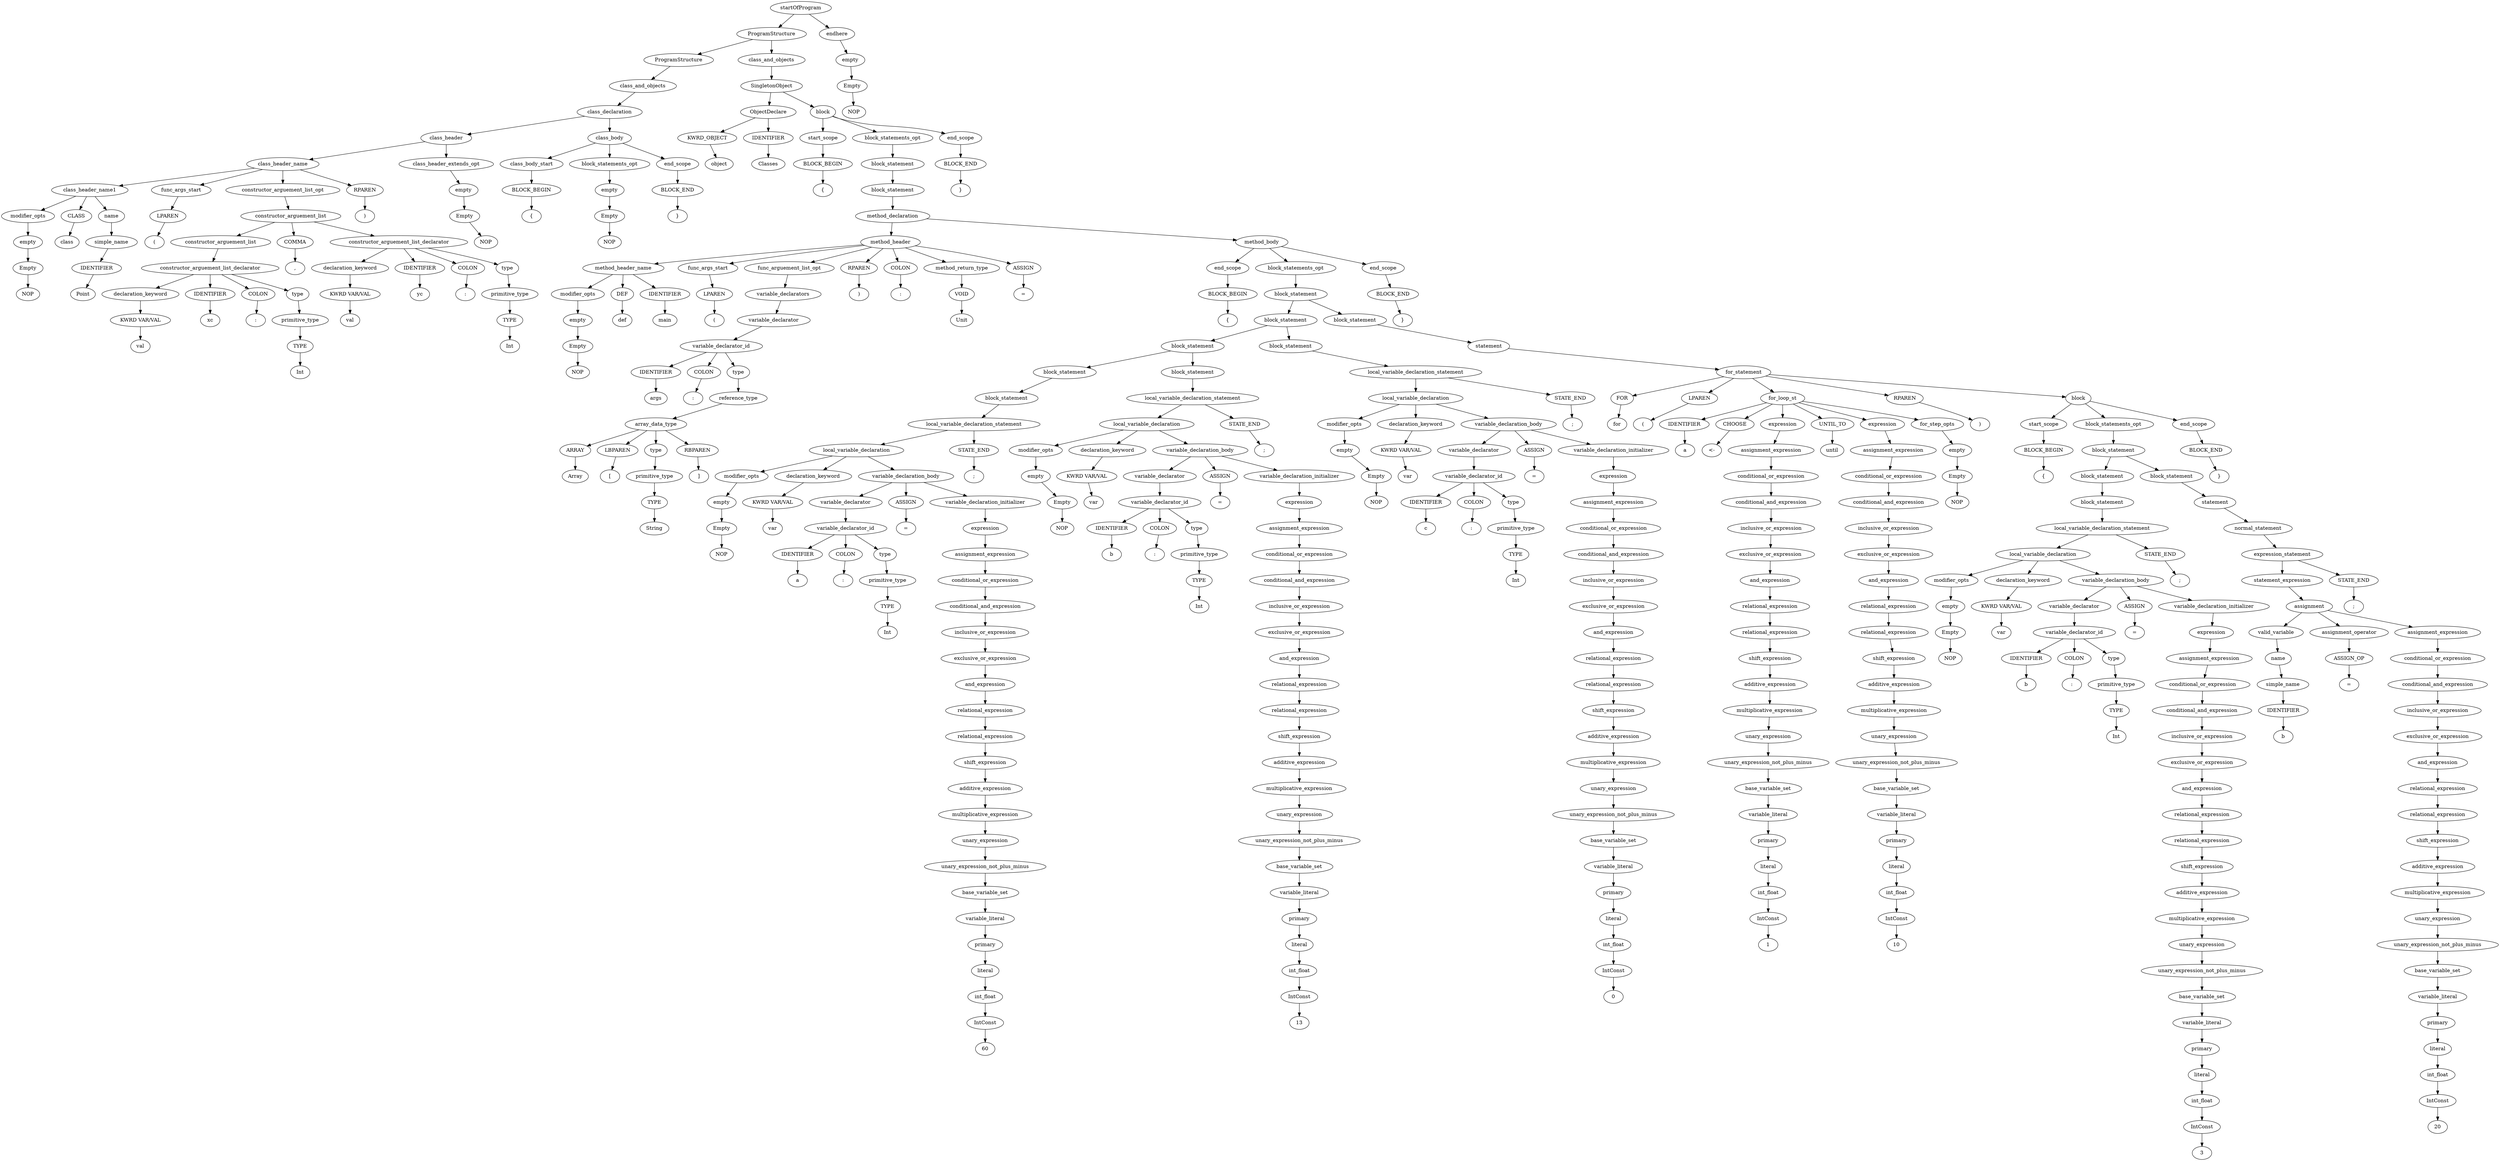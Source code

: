 digraph G {
440 [label="startOfProgram"];435 [label="ProgramStructure"];440->435
440 [label="startOfProgram"];439 [label="endhere"];440->439
435 [label="ProgramStructure"];65 [label="ProgramStructure"];435->65
435 [label="ProgramStructure"];434 [label="class_and_objects"];435->434
65 [label="ProgramStructure"];64 [label="class_and_objects"];65->64
64 [label="class_and_objects"];63 [label="class_declaration"];64->63
63 [label="class_declaration"];51 [label="class_header"];63->51
63 [label="class_declaration"];62 [label="class_body"];63->62
51 [label="class_header"];46 [label="class_header_name"];51->46
51 [label="class_header"];50 [label="class_header_extends_opt"];51->50
46 [label="class_header_name"];11 [label="class_header_name1"];46->11
46 [label="class_header_name"];14 [label="func_args_start"];46->14
46 [label="class_header_name"];43 [label="constructor_arguement_list_opt"];46->43
46 [label="class_header_name"];45 [label="RPAREN"];46->45
11 [label="class_header_name1"];4 [label="modifier_opts"];11->4
11 [label="class_header_name1"];10 [label="CLASS"];11->10
11 [label="class_header_name1"];8 [label="name"];11->8
4 [label="modifier_opts"];3 [label="empty"];4->3
3 [label="empty"];2 [label="Empty"];3->2
2 [label="Empty"];1 [label="NOP"];2->1
10 [label="CLASS"];9 [label="class"];10->9
8 [label="name"];7 [label="simple_name"];8->7
7 [label="simple_name"];6 [label="IDENTIFIER"];7->6
6 [label="IDENTIFIER"];5 [label="Point"];6->5
14 [label="func_args_start"];13 [label="LPAREN"];14->13
13 [label="LPAREN"];12 [label="("];13->12
43 [label="constructor_arguement_list_opt"];42 [label="constructor_arguement_list"];43->42
42 [label="constructor_arguement_list"];27 [label="constructor_arguement_list"];42->27
42 [label="constructor_arguement_list"];41 [label="COMMA"];42->41
42 [label="constructor_arguement_list"];39 [label="constructor_arguement_list_declarator"];42->39
27 [label="constructor_arguement_list"];26 [label="constructor_arguement_list_declarator"];27->26
26 [label="constructor_arguement_list_declarator"];17 [label="declaration_keyword"];26->17
26 [label="constructor_arguement_list_declarator"];23 [label="IDENTIFIER"];26->23
26 [label="constructor_arguement_list_declarator"];25 [label="COLON"];26->25
26 [label="constructor_arguement_list_declarator"];21 [label="type"];26->21
17 [label="declaration_keyword"];16 [label="KWRD VAR/VAL"];17->16
16 [label="KWRD VAR/VAL"];15 [label="val"];16->15
23 [label="IDENTIFIER"];22 [label="xc"];23->22
25 [label="COLON"];24 [label=":"];25->24
21 [label="type"];20 [label="primitive_type"];21->20
20 [label="primitive_type"];19 [label="TYPE"];20->19
19 [label="TYPE"];18 [label="Int"];19->18
41 [label="COMMA"];40 [label=","];41->40
39 [label="constructor_arguement_list_declarator"];30 [label="declaration_keyword"];39->30
39 [label="constructor_arguement_list_declarator"];36 [label="IDENTIFIER"];39->36
39 [label="constructor_arguement_list_declarator"];38 [label="COLON"];39->38
39 [label="constructor_arguement_list_declarator"];34 [label="type"];39->34
30 [label="declaration_keyword"];29 [label="KWRD VAR/VAL"];30->29
29 [label="KWRD VAR/VAL"];28 [label="val"];29->28
36 [label="IDENTIFIER"];35 [label="yc"];36->35
38 [label="COLON"];37 [label=":"];38->37
34 [label="type"];33 [label="primitive_type"];34->33
33 [label="primitive_type"];32 [label="TYPE"];33->32
32 [label="TYPE"];31 [label="Int"];32->31
45 [label="RPAREN"];44 [label=")"];45->44
50 [label="class_header_extends_opt"];49 [label="empty"];50->49
49 [label="empty"];48 [label="Empty"];49->48
48 [label="Empty"];47 [label="NOP"];48->47
62 [label="class_body"];54 [label="class_body_start"];62->54
62 [label="class_body"];58 [label="block_statements_opt"];62->58
62 [label="class_body"];61 [label="end_scope"];62->61
54 [label="class_body_start"];53 [label="BLOCK_BEGIN"];54->53
53 [label="BLOCK_BEGIN"];52 [label="{"];53->52
58 [label="block_statements_opt"];57 [label="empty"];58->57
57 [label="empty"];56 [label="Empty"];57->56
56 [label="Empty"];55 [label="NOP"];56->55
61 [label="end_scope"];60 [label="BLOCK_END"];61->60
60 [label="BLOCK_END"];59 [label="}"];60->59
434 [label="class_and_objects"];433 [label="SingletonObject"];434->433
433 [label="SingletonObject"];70 [label="ObjectDeclare"];433->70
433 [label="SingletonObject"];432 [label="block"];433->432
70 [label="ObjectDeclare"];67 [label="KWRD_OBJECT"];70->67
70 [label="ObjectDeclare"];69 [label="IDENTIFIER"];70->69
67 [label="KWRD_OBJECT"];66 [label="object"];67->66
69 [label="IDENTIFIER"];68 [label="Classes"];69->68
432 [label="block"];73 [label="start_scope"];432->73
432 [label="block"];428 [label="block_statements_opt"];432->428
432 [label="block"];431 [label="end_scope"];432->431
73 [label="start_scope"];72 [label="BLOCK_BEGIN"];73->72
72 [label="BLOCK_BEGIN"];71 [label="{"];72->71
428 [label="block_statements_opt"];427 [label="block_statement"];428->427
427 [label="block_statement"];426 [label="block_statement"];427->426
426 [label="block_statement"];425 [label="method_declaration"];426->425
425 [label="method_declaration"];116 [label="method_header"];425->116
425 [label="method_declaration"];424 [label="method_body"];425->424
116 [label="method_header"];82 [label="method_header_name"];116->82
116 [label="method_header"];85 [label="func_args_start"];116->85
116 [label="method_header"];106 [label="func_arguement_list_opt"];116->106
116 [label="method_header"];111 [label="RPAREN"];116->111
116 [label="method_header"];113 [label="COLON"];116->113
116 [label="method_header"];109 [label="method_return_type"];116->109
116 [label="method_header"];115 [label="ASSIGN"];116->115
82 [label="method_header_name"];77 [label="modifier_opts"];82->77
82 [label="method_header_name"];79 [label="DEF"];82->79
82 [label="method_header_name"];81 [label="IDENTIFIER"];82->81
77 [label="modifier_opts"];76 [label="empty"];77->76
76 [label="empty"];75 [label="Empty"];76->75
75 [label="Empty"];74 [label="NOP"];75->74
79 [label="DEF"];78 [label="def"];79->78
81 [label="IDENTIFIER"];80 [label="main"];81->80
85 [label="func_args_start"];84 [label="LPAREN"];85->84
84 [label="LPAREN"];83 [label="("];84->83
106 [label="func_arguement_list_opt"];105 [label="variable_declarators"];106->105
105 [label="variable_declarators"];104 [label="variable_declarator"];105->104
104 [label="variable_declarator"];103 [label="variable_declarator_id"];104->103
103 [label="variable_declarator_id"];100 [label="IDENTIFIER"];103->100
103 [label="variable_declarator_id"];102 [label="COLON"];103->102
103 [label="variable_declarator_id"];98 [label="type"];103->98
100 [label="IDENTIFIER"];99 [label="args"];100->99
102 [label="COLON"];101 [label=":"];102->101
98 [label="type"];97 [label="reference_type"];98->97
97 [label="reference_type"];96 [label="array_data_type"];97->96
96 [label="array_data_type"];91 [label="ARRAY"];96->91
96 [label="array_data_type"];93 [label="LBPAREN"];96->93
96 [label="array_data_type"];89 [label="type"];96->89
96 [label="array_data_type"];95 [label="RBPAREN"];96->95
91 [label="ARRAY"];90 [label="Array"];91->90
93 [label="LBPAREN"];92 [label="["];93->92
89 [label="type"];88 [label="primitive_type"];89->88
88 [label="primitive_type"];87 [label="TYPE"];88->87
87 [label="TYPE"];86 [label="String"];87->86
95 [label="RBPAREN"];94 [label="]"];95->94
111 [label="RPAREN"];110 [label=")"];111->110
113 [label="COLON"];112 [label=":"];113->112
109 [label="method_return_type"];108 [label="VOID"];109->108
108 [label="VOID"];107 [label="Unit"];108->107
115 [label="ASSIGN"];114 [label="="];115->114
424 [label="method_body"];119 [label="end_scope"];424->119
424 [label="method_body"];420 [label="block_statements_opt"];424->420
424 [label="method_body"];423 [label="end_scope"];424->423
119 [label="end_scope"];118 [label="BLOCK_BEGIN"];119->118
118 [label="BLOCK_BEGIN"];117 [label="{"];118->117
420 [label="block_statements_opt"];419 [label="block_statement"];420->419
419 [label="block_statement"];263 [label="block_statement"];419->263
419 [label="block_statement"];418 [label="block_statement"];419->418
263 [label="block_statement"];215 [label="block_statement"];263->215
263 [label="block_statement"];262 [label="block_statement"];263->262
215 [label="block_statement"];167 [label="block_statement"];215->167
215 [label="block_statement"];214 [label="block_statement"];215->214
167 [label="block_statement"];166 [label="block_statement"];167->166
166 [label="block_statement"];165 [label="local_variable_declaration_statement"];166->165
165 [label="local_variable_declaration_statement"];162 [label="local_variable_declaration"];165->162
165 [label="local_variable_declaration_statement"];164 [label="STATE_END"];165->164
162 [label="local_variable_declaration"];123 [label="modifier_opts"];162->123
162 [label="local_variable_declaration"];126 [label="declaration_keyword"];162->126
162 [label="local_variable_declaration"];161 [label="variable_declaration_body"];162->161
123 [label="modifier_opts"];122 [label="empty"];123->122
122 [label="empty"];121 [label="Empty"];122->121
121 [label="Empty"];120 [label="NOP"];121->120
126 [label="declaration_keyword"];125 [label="KWRD VAR/VAL"];126->125
125 [label="KWRD VAR/VAL"];124 [label="var"];125->124
161 [label="variable_declaration_body"];136 [label="variable_declarator"];161->136
161 [label="variable_declaration_body"];160 [label="ASSIGN"];161->160
161 [label="variable_declaration_body"];158 [label="variable_declaration_initializer"];161->158
136 [label="variable_declarator"];135 [label="variable_declarator_id"];136->135
135 [label="variable_declarator_id"];132 [label="IDENTIFIER"];135->132
135 [label="variable_declarator_id"];134 [label="COLON"];135->134
135 [label="variable_declarator_id"];130 [label="type"];135->130
132 [label="IDENTIFIER"];131 [label="a"];132->131
134 [label="COLON"];133 [label=":"];134->133
130 [label="type"];129 [label="primitive_type"];130->129
129 [label="primitive_type"];128 [label="TYPE"];129->128
128 [label="TYPE"];127 [label="Int"];128->127
160 [label="ASSIGN"];159 [label="="];160->159
158 [label="variable_declaration_initializer"];157 [label="expression"];158->157
157 [label="expression"];156 [label="assignment_expression"];157->156
156 [label="assignment_expression"];155 [label="conditional_or_expression"];156->155
155 [label="conditional_or_expression"];154 [label="conditional_and_expression"];155->154
154 [label="conditional_and_expression"];153 [label="inclusive_or_expression"];154->153
153 [label="inclusive_or_expression"];152 [label="exclusive_or_expression"];153->152
152 [label="exclusive_or_expression"];151 [label="and_expression"];152->151
151 [label="and_expression"];150 [label="relational_expression"];151->150
150 [label="relational_expression"];149 [label="relational_expression"];150->149
149 [label="relational_expression"];148 [label="shift_expression"];149->148
148 [label="shift_expression"];147 [label="additive_expression"];148->147
147 [label="additive_expression"];146 [label="multiplicative_expression"];147->146
146 [label="multiplicative_expression"];145 [label="unary_expression"];146->145
145 [label="unary_expression"];144 [label="unary_expression_not_plus_minus"];145->144
144 [label="unary_expression_not_plus_minus"];143 [label="base_variable_set"];144->143
143 [label="base_variable_set"];142 [label="variable_literal"];143->142
142 [label="variable_literal"];141 [label="primary"];142->141
141 [label="primary"];140 [label="literal"];141->140
140 [label="literal"];139 [label="int_float"];140->139
139 [label="int_float"];138 [label="IntConst"];139->138
138 [label="IntConst"];137 [label="60"];138->137
164 [label="STATE_END"];163 [label=";"];164->163
214 [label="block_statement"];213 [label="local_variable_declaration_statement"];214->213
213 [label="local_variable_declaration_statement"];210 [label="local_variable_declaration"];213->210
213 [label="local_variable_declaration_statement"];212 [label="STATE_END"];213->212
210 [label="local_variable_declaration"];171 [label="modifier_opts"];210->171
210 [label="local_variable_declaration"];174 [label="declaration_keyword"];210->174
210 [label="local_variable_declaration"];209 [label="variable_declaration_body"];210->209
171 [label="modifier_opts"];170 [label="empty"];171->170
170 [label="empty"];169 [label="Empty"];170->169
169 [label="Empty"];168 [label="NOP"];169->168
174 [label="declaration_keyword"];173 [label="KWRD VAR/VAL"];174->173
173 [label="KWRD VAR/VAL"];172 [label="var"];173->172
209 [label="variable_declaration_body"];184 [label="variable_declarator"];209->184
209 [label="variable_declaration_body"];208 [label="ASSIGN"];209->208
209 [label="variable_declaration_body"];206 [label="variable_declaration_initializer"];209->206
184 [label="variable_declarator"];183 [label="variable_declarator_id"];184->183
183 [label="variable_declarator_id"];180 [label="IDENTIFIER"];183->180
183 [label="variable_declarator_id"];182 [label="COLON"];183->182
183 [label="variable_declarator_id"];178 [label="type"];183->178
180 [label="IDENTIFIER"];179 [label="b"];180->179
182 [label="COLON"];181 [label=":"];182->181
178 [label="type"];177 [label="primitive_type"];178->177
177 [label="primitive_type"];176 [label="TYPE"];177->176
176 [label="TYPE"];175 [label="Int"];176->175
208 [label="ASSIGN"];207 [label="="];208->207
206 [label="variable_declaration_initializer"];205 [label="expression"];206->205
205 [label="expression"];204 [label="assignment_expression"];205->204
204 [label="assignment_expression"];203 [label="conditional_or_expression"];204->203
203 [label="conditional_or_expression"];202 [label="conditional_and_expression"];203->202
202 [label="conditional_and_expression"];201 [label="inclusive_or_expression"];202->201
201 [label="inclusive_or_expression"];200 [label="exclusive_or_expression"];201->200
200 [label="exclusive_or_expression"];199 [label="and_expression"];200->199
199 [label="and_expression"];198 [label="relational_expression"];199->198
198 [label="relational_expression"];197 [label="relational_expression"];198->197
197 [label="relational_expression"];196 [label="shift_expression"];197->196
196 [label="shift_expression"];195 [label="additive_expression"];196->195
195 [label="additive_expression"];194 [label="multiplicative_expression"];195->194
194 [label="multiplicative_expression"];193 [label="unary_expression"];194->193
193 [label="unary_expression"];192 [label="unary_expression_not_plus_minus"];193->192
192 [label="unary_expression_not_plus_minus"];191 [label="base_variable_set"];192->191
191 [label="base_variable_set"];190 [label="variable_literal"];191->190
190 [label="variable_literal"];189 [label="primary"];190->189
189 [label="primary"];188 [label="literal"];189->188
188 [label="literal"];187 [label="int_float"];188->187
187 [label="int_float"];186 [label="IntConst"];187->186
186 [label="IntConst"];185 [label="13"];186->185
212 [label="STATE_END"];211 [label=";"];212->211
262 [label="block_statement"];261 [label="local_variable_declaration_statement"];262->261
261 [label="local_variable_declaration_statement"];258 [label="local_variable_declaration"];261->258
261 [label="local_variable_declaration_statement"];260 [label="STATE_END"];261->260
258 [label="local_variable_declaration"];219 [label="modifier_opts"];258->219
258 [label="local_variable_declaration"];222 [label="declaration_keyword"];258->222
258 [label="local_variable_declaration"];257 [label="variable_declaration_body"];258->257
219 [label="modifier_opts"];218 [label="empty"];219->218
218 [label="empty"];217 [label="Empty"];218->217
217 [label="Empty"];216 [label="NOP"];217->216
222 [label="declaration_keyword"];221 [label="KWRD VAR/VAL"];222->221
221 [label="KWRD VAR/VAL"];220 [label="var"];221->220
257 [label="variable_declaration_body"];232 [label="variable_declarator"];257->232
257 [label="variable_declaration_body"];256 [label="ASSIGN"];257->256
257 [label="variable_declaration_body"];254 [label="variable_declaration_initializer"];257->254
232 [label="variable_declarator"];231 [label="variable_declarator_id"];232->231
231 [label="variable_declarator_id"];228 [label="IDENTIFIER"];231->228
231 [label="variable_declarator_id"];230 [label="COLON"];231->230
231 [label="variable_declarator_id"];226 [label="type"];231->226
228 [label="IDENTIFIER"];227 [label="c"];228->227
230 [label="COLON"];229 [label=":"];230->229
226 [label="type"];225 [label="primitive_type"];226->225
225 [label="primitive_type"];224 [label="TYPE"];225->224
224 [label="TYPE"];223 [label="Int"];224->223
256 [label="ASSIGN"];255 [label="="];256->255
254 [label="variable_declaration_initializer"];253 [label="expression"];254->253
253 [label="expression"];252 [label="assignment_expression"];253->252
252 [label="assignment_expression"];251 [label="conditional_or_expression"];252->251
251 [label="conditional_or_expression"];250 [label="conditional_and_expression"];251->250
250 [label="conditional_and_expression"];249 [label="inclusive_or_expression"];250->249
249 [label="inclusive_or_expression"];248 [label="exclusive_or_expression"];249->248
248 [label="exclusive_or_expression"];247 [label="and_expression"];248->247
247 [label="and_expression"];246 [label="relational_expression"];247->246
246 [label="relational_expression"];245 [label="relational_expression"];246->245
245 [label="relational_expression"];244 [label="shift_expression"];245->244
244 [label="shift_expression"];243 [label="additive_expression"];244->243
243 [label="additive_expression"];242 [label="multiplicative_expression"];243->242
242 [label="multiplicative_expression"];241 [label="unary_expression"];242->241
241 [label="unary_expression"];240 [label="unary_expression_not_plus_minus"];241->240
240 [label="unary_expression_not_plus_minus"];239 [label="base_variable_set"];240->239
239 [label="base_variable_set"];238 [label="variable_literal"];239->238
238 [label="variable_literal"];237 [label="primary"];238->237
237 [label="primary"];236 [label="literal"];237->236
236 [label="literal"];235 [label="int_float"];236->235
235 [label="int_float"];234 [label="IntConst"];235->234
234 [label="IntConst"];233 [label="0"];234->233
260 [label="STATE_END"];259 [label=";"];260->259
418 [label="block_statement"];417 [label="statement"];418->417
417 [label="statement"];416 [label="for_statement"];417->416
416 [label="for_statement"];411 [label="FOR"];416->411
416 [label="for_statement"];413 [label="LPAREN"];416->413
416 [label="for_statement"];316 [label="for_loop_st"];416->316
416 [label="for_statement"];415 [label="RPAREN"];416->415
416 [label="for_statement"];409 [label="block"];416->409
411 [label="FOR"];410 [label="for"];411->410
413 [label="LPAREN"];412 [label="("];413->412
316 [label="for_loop_st"];311 [label="IDENTIFIER"];316->311
316 [label="for_loop_st"];313 [label="CHOOSE"];316->313
316 [label="for_loop_st"];284 [label="expression"];316->284
316 [label="for_loop_st"];315 [label="UNTIL_TO"];316->315
316 [label="for_loop_st"];305 [label="expression"];316->305
316 [label="for_loop_st"];309 [label="for_step_opts"];316->309
311 [label="IDENTIFIER"];310 [label="a"];311->310
313 [label="CHOOSE"];312 [label="<-"];313->312
284 [label="expression"];283 [label="assignment_expression"];284->283
283 [label="assignment_expression"];282 [label="conditional_or_expression"];283->282
282 [label="conditional_or_expression"];281 [label="conditional_and_expression"];282->281
281 [label="conditional_and_expression"];280 [label="inclusive_or_expression"];281->280
280 [label="inclusive_or_expression"];279 [label="exclusive_or_expression"];280->279
279 [label="exclusive_or_expression"];278 [label="and_expression"];279->278
278 [label="and_expression"];277 [label="relational_expression"];278->277
277 [label="relational_expression"];276 [label="relational_expression"];277->276
276 [label="relational_expression"];275 [label="shift_expression"];276->275
275 [label="shift_expression"];274 [label="additive_expression"];275->274
274 [label="additive_expression"];273 [label="multiplicative_expression"];274->273
273 [label="multiplicative_expression"];272 [label="unary_expression"];273->272
272 [label="unary_expression"];271 [label="unary_expression_not_plus_minus"];272->271
271 [label="unary_expression_not_plus_minus"];270 [label="base_variable_set"];271->270
270 [label="base_variable_set"];269 [label="variable_literal"];270->269
269 [label="variable_literal"];268 [label="primary"];269->268
268 [label="primary"];267 [label="literal"];268->267
267 [label="literal"];266 [label="int_float"];267->266
266 [label="int_float"];265 [label="IntConst"];266->265
265 [label="IntConst"];264 [label="1"];265->264
315 [label="UNTIL_TO"];314 [label="until"];315->314
305 [label="expression"];304 [label="assignment_expression"];305->304
304 [label="assignment_expression"];303 [label="conditional_or_expression"];304->303
303 [label="conditional_or_expression"];302 [label="conditional_and_expression"];303->302
302 [label="conditional_and_expression"];301 [label="inclusive_or_expression"];302->301
301 [label="inclusive_or_expression"];300 [label="exclusive_or_expression"];301->300
300 [label="exclusive_or_expression"];299 [label="and_expression"];300->299
299 [label="and_expression"];298 [label="relational_expression"];299->298
298 [label="relational_expression"];297 [label="relational_expression"];298->297
297 [label="relational_expression"];296 [label="shift_expression"];297->296
296 [label="shift_expression"];295 [label="additive_expression"];296->295
295 [label="additive_expression"];294 [label="multiplicative_expression"];295->294
294 [label="multiplicative_expression"];293 [label="unary_expression"];294->293
293 [label="unary_expression"];292 [label="unary_expression_not_plus_minus"];293->292
292 [label="unary_expression_not_plus_minus"];291 [label="base_variable_set"];292->291
291 [label="base_variable_set"];290 [label="variable_literal"];291->290
290 [label="variable_literal"];289 [label="primary"];290->289
289 [label="primary"];288 [label="literal"];289->288
288 [label="literal"];287 [label="int_float"];288->287
287 [label="int_float"];286 [label="IntConst"];287->286
286 [label="IntConst"];285 [label="10"];286->285
309 [label="for_step_opts"];308 [label="empty"];309->308
308 [label="empty"];307 [label="Empty"];308->307
307 [label="Empty"];306 [label="NOP"];307->306
415 [label="RPAREN"];414 [label=")"];415->414
409 [label="block"];319 [label="start_scope"];409->319
409 [label="block"];405 [label="block_statements_opt"];409->405
409 [label="block"];408 [label="end_scope"];409->408
319 [label="start_scope"];318 [label="BLOCK_BEGIN"];319->318
318 [label="BLOCK_BEGIN"];317 [label="{"];318->317
405 [label="block_statements_opt"];404 [label="block_statement"];405->404
404 [label="block_statement"];367 [label="block_statement"];404->367
404 [label="block_statement"];403 [label="block_statement"];404->403
367 [label="block_statement"];366 [label="block_statement"];367->366
366 [label="block_statement"];365 [label="local_variable_declaration_statement"];366->365
365 [label="local_variable_declaration_statement"];362 [label="local_variable_declaration"];365->362
365 [label="local_variable_declaration_statement"];364 [label="STATE_END"];365->364
362 [label="local_variable_declaration"];323 [label="modifier_opts"];362->323
362 [label="local_variable_declaration"];326 [label="declaration_keyword"];362->326
362 [label="local_variable_declaration"];361 [label="variable_declaration_body"];362->361
323 [label="modifier_opts"];322 [label="empty"];323->322
322 [label="empty"];321 [label="Empty"];322->321
321 [label="Empty"];320 [label="NOP"];321->320
326 [label="declaration_keyword"];325 [label="KWRD VAR/VAL"];326->325
325 [label="KWRD VAR/VAL"];324 [label="var"];325->324
361 [label="variable_declaration_body"];336 [label="variable_declarator"];361->336
361 [label="variable_declaration_body"];360 [label="ASSIGN"];361->360
361 [label="variable_declaration_body"];358 [label="variable_declaration_initializer"];361->358
336 [label="variable_declarator"];335 [label="variable_declarator_id"];336->335
335 [label="variable_declarator_id"];332 [label="IDENTIFIER"];335->332
335 [label="variable_declarator_id"];334 [label="COLON"];335->334
335 [label="variable_declarator_id"];330 [label="type"];335->330
332 [label="IDENTIFIER"];331 [label="b"];332->331
334 [label="COLON"];333 [label=":"];334->333
330 [label="type"];329 [label="primitive_type"];330->329
329 [label="primitive_type"];328 [label="TYPE"];329->328
328 [label="TYPE"];327 [label="Int"];328->327
360 [label="ASSIGN"];359 [label="="];360->359
358 [label="variable_declaration_initializer"];357 [label="expression"];358->357
357 [label="expression"];356 [label="assignment_expression"];357->356
356 [label="assignment_expression"];355 [label="conditional_or_expression"];356->355
355 [label="conditional_or_expression"];354 [label="conditional_and_expression"];355->354
354 [label="conditional_and_expression"];353 [label="inclusive_or_expression"];354->353
353 [label="inclusive_or_expression"];352 [label="exclusive_or_expression"];353->352
352 [label="exclusive_or_expression"];351 [label="and_expression"];352->351
351 [label="and_expression"];350 [label="relational_expression"];351->350
350 [label="relational_expression"];349 [label="relational_expression"];350->349
349 [label="relational_expression"];348 [label="shift_expression"];349->348
348 [label="shift_expression"];347 [label="additive_expression"];348->347
347 [label="additive_expression"];346 [label="multiplicative_expression"];347->346
346 [label="multiplicative_expression"];345 [label="unary_expression"];346->345
345 [label="unary_expression"];344 [label="unary_expression_not_plus_minus"];345->344
344 [label="unary_expression_not_plus_minus"];343 [label="base_variable_set"];344->343
343 [label="base_variable_set"];342 [label="variable_literal"];343->342
342 [label="variable_literal"];341 [label="primary"];342->341
341 [label="primary"];340 [label="literal"];341->340
340 [label="literal"];339 [label="int_float"];340->339
339 [label="int_float"];338 [label="IntConst"];339->338
338 [label="IntConst"];337 [label="3"];338->337
364 [label="STATE_END"];363 [label=";"];364->363
403 [label="block_statement"];402 [label="statement"];403->402
402 [label="statement"];401 [label="normal_statement"];402->401
401 [label="normal_statement"];400 [label="expression_statement"];401->400
400 [label="expression_statement"];397 [label="statement_expression"];400->397
400 [label="expression_statement"];399 [label="STATE_END"];400->399
397 [label="statement_expression"];396 [label="assignment"];397->396
396 [label="assignment"];372 [label="valid_variable"];396->372
396 [label="assignment"];375 [label="assignment_operator"];396->375
396 [label="assignment"];395 [label="assignment_expression"];396->395
372 [label="valid_variable"];371 [label="name"];372->371
371 [label="name"];370 [label="simple_name"];371->370
370 [label="simple_name"];369 [label="IDENTIFIER"];370->369
369 [label="IDENTIFIER"];368 [label="b"];369->368
375 [label="assignment_operator"];374 [label="ASSIGN_OP"];375->374
374 [label="ASSIGN_OP"];373 [label="="];374->373
395 [label="assignment_expression"];394 [label="conditional_or_expression"];395->394
394 [label="conditional_or_expression"];393 [label="conditional_and_expression"];394->393
393 [label="conditional_and_expression"];392 [label="inclusive_or_expression"];393->392
392 [label="inclusive_or_expression"];391 [label="exclusive_or_expression"];392->391
391 [label="exclusive_or_expression"];390 [label="and_expression"];391->390
390 [label="and_expression"];389 [label="relational_expression"];390->389
389 [label="relational_expression"];388 [label="relational_expression"];389->388
388 [label="relational_expression"];387 [label="shift_expression"];388->387
387 [label="shift_expression"];386 [label="additive_expression"];387->386
386 [label="additive_expression"];385 [label="multiplicative_expression"];386->385
385 [label="multiplicative_expression"];384 [label="unary_expression"];385->384
384 [label="unary_expression"];383 [label="unary_expression_not_plus_minus"];384->383
383 [label="unary_expression_not_plus_minus"];382 [label="base_variable_set"];383->382
382 [label="base_variable_set"];381 [label="variable_literal"];382->381
381 [label="variable_literal"];380 [label="primary"];381->380
380 [label="primary"];379 [label="literal"];380->379
379 [label="literal"];378 [label="int_float"];379->378
378 [label="int_float"];377 [label="IntConst"];378->377
377 [label="IntConst"];376 [label="20"];377->376
399 [label="STATE_END"];398 [label=";"];399->398
408 [label="end_scope"];407 [label="BLOCK_END"];408->407
407 [label="BLOCK_END"];406 [label="}"];407->406
423 [label="end_scope"];422 [label="BLOCK_END"];423->422
422 [label="BLOCK_END"];421 [label="}"];422->421
431 [label="end_scope"];430 [label="BLOCK_END"];431->430
430 [label="BLOCK_END"];429 [label="}"];430->429
439 [label="endhere"];438 [label="empty"];439->438
438 [label="empty"];437 [label="Empty"];438->437
437 [label="Empty"];436 [label="NOP"];437->436
}
